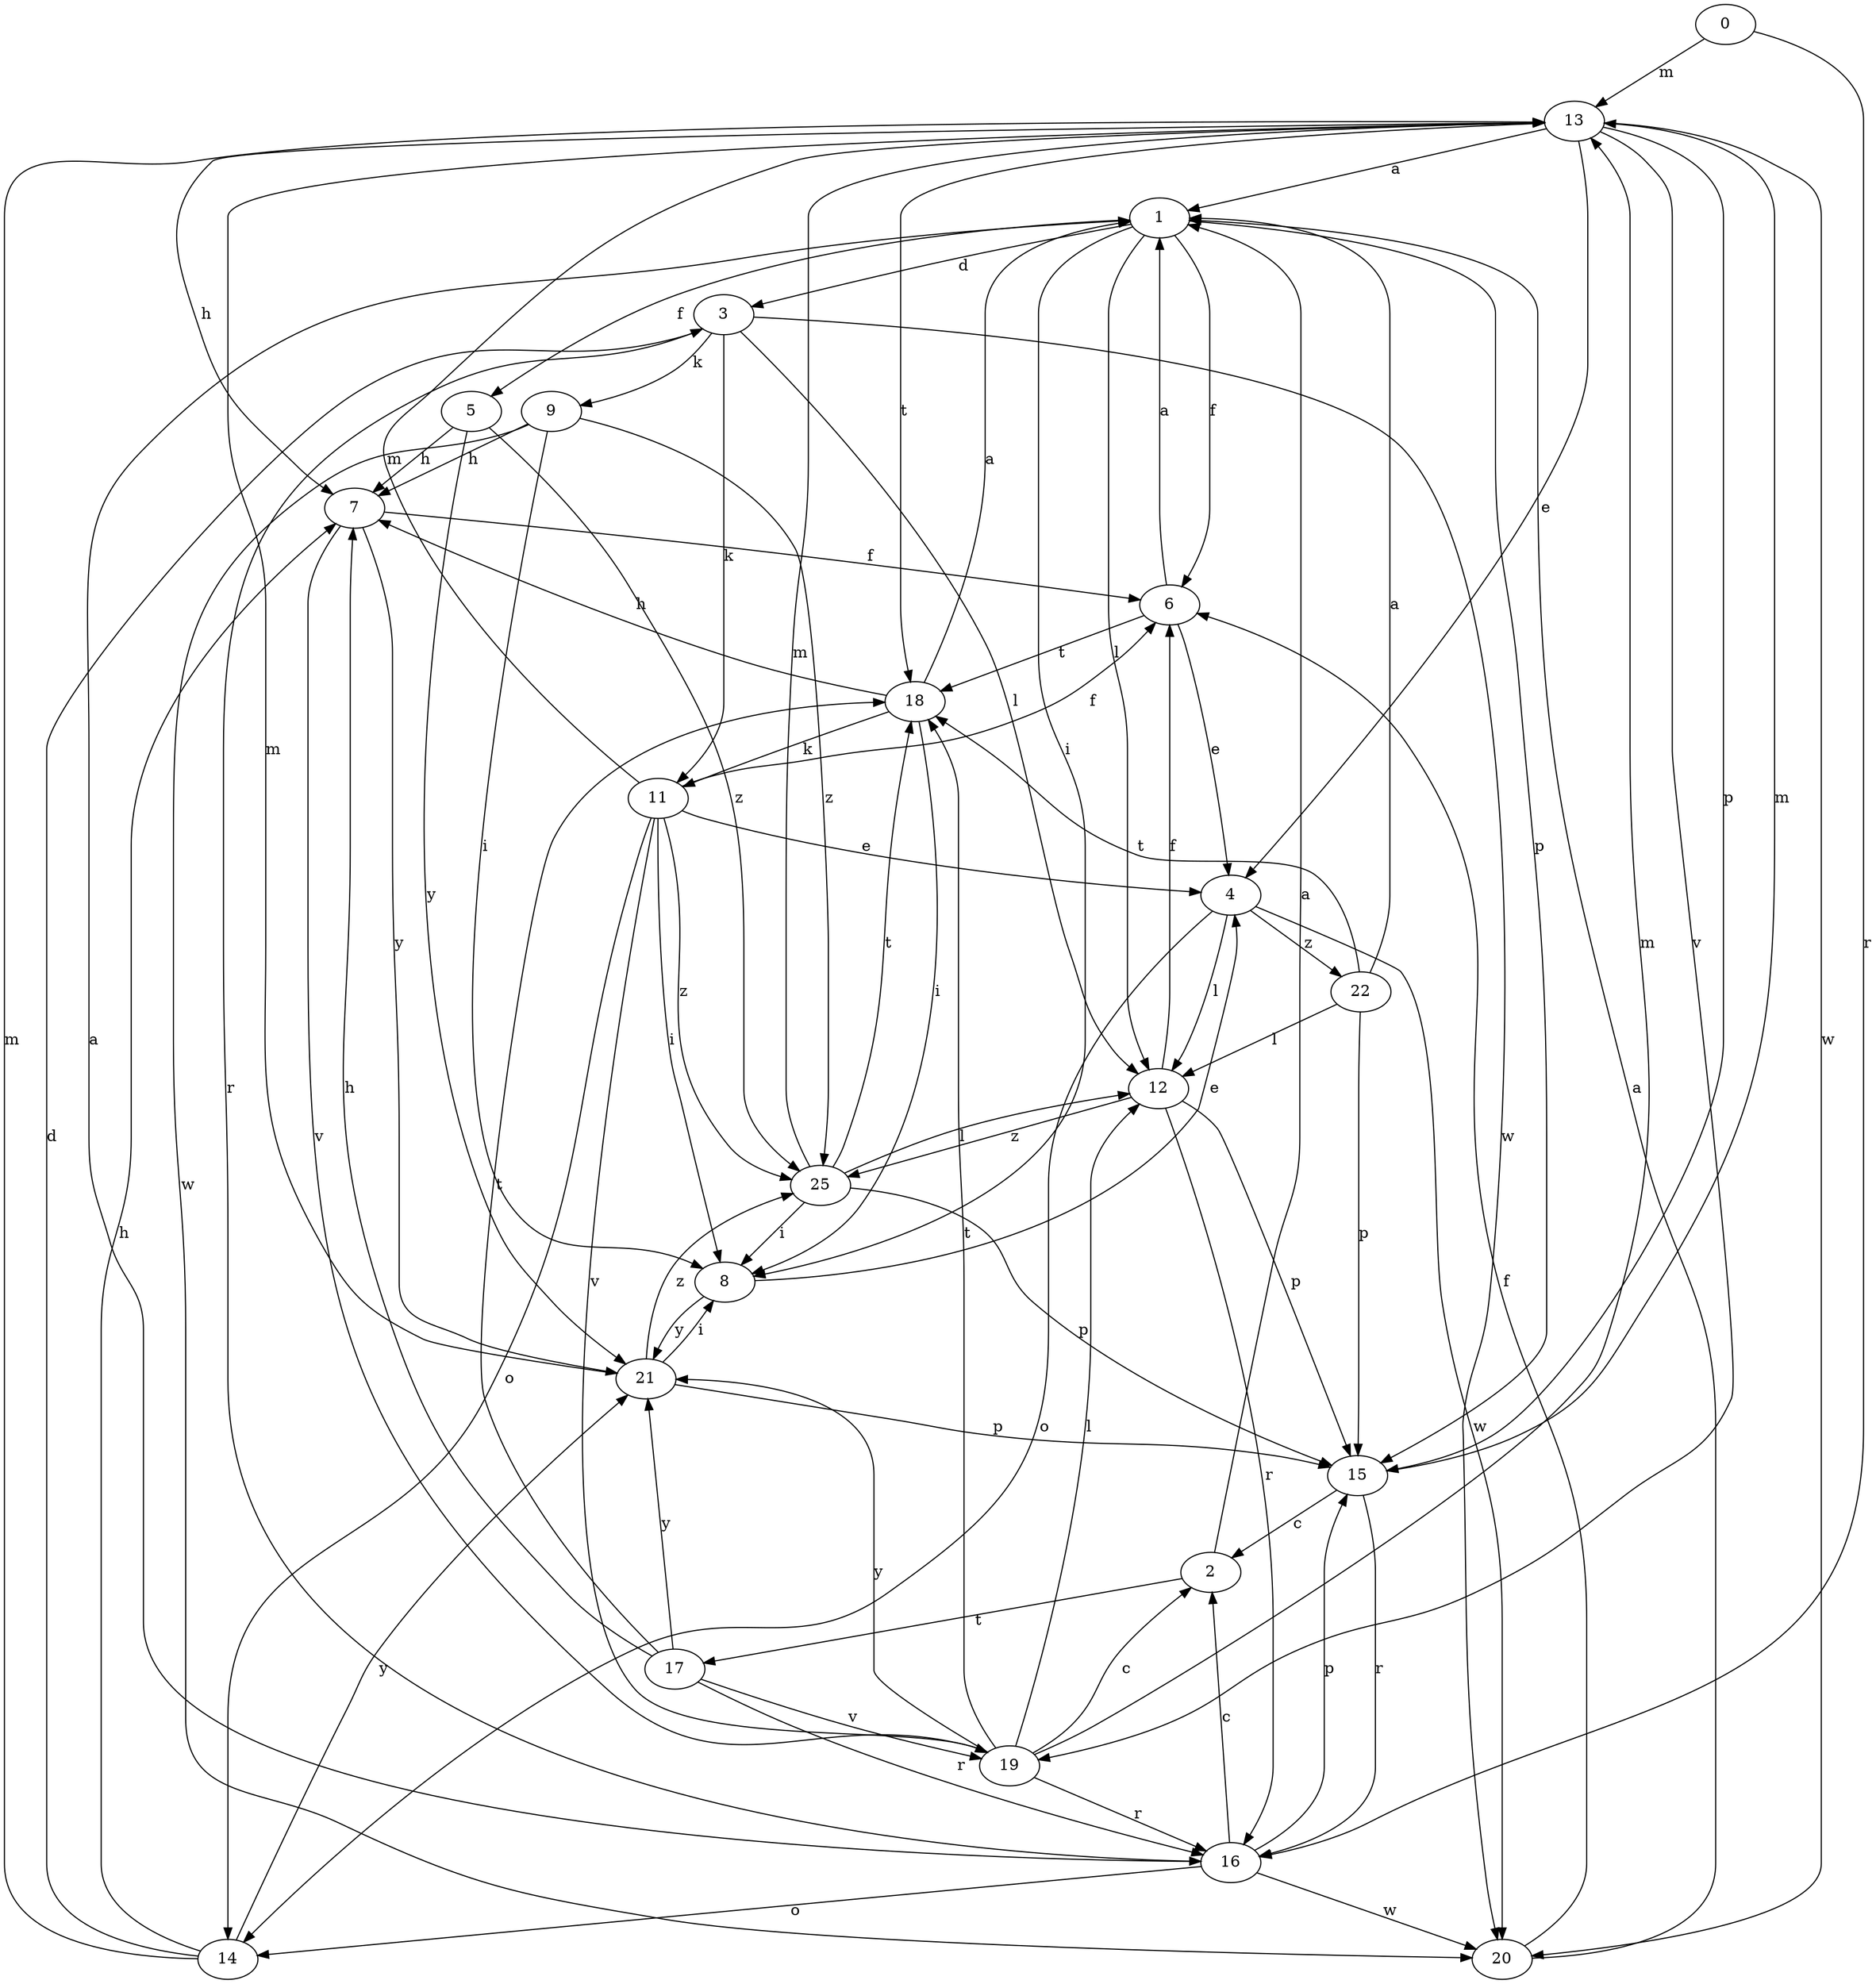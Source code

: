 strict digraph  {
0;
1;
2;
3;
4;
5;
6;
7;
8;
9;
11;
12;
13;
14;
15;
16;
17;
18;
19;
20;
21;
22;
25;
0 -> 13  [label=m];
0 -> 16  [label=r];
1 -> 3  [label=d];
1 -> 5  [label=f];
1 -> 6  [label=f];
1 -> 8  [label=i];
1 -> 12  [label=l];
1 -> 15  [label=p];
2 -> 1  [label=a];
2 -> 17  [label=t];
3 -> 9  [label=k];
3 -> 11  [label=k];
3 -> 12  [label=l];
3 -> 16  [label=r];
3 -> 20  [label=w];
4 -> 12  [label=l];
4 -> 14  [label=o];
4 -> 20  [label=w];
4 -> 22  [label=z];
5 -> 7  [label=h];
5 -> 21  [label=y];
5 -> 25  [label=z];
6 -> 1  [label=a];
6 -> 4  [label=e];
6 -> 18  [label=t];
7 -> 6  [label=f];
7 -> 19  [label=v];
7 -> 21  [label=y];
8 -> 4  [label=e];
8 -> 21  [label=y];
9 -> 7  [label=h];
9 -> 8  [label=i];
9 -> 20  [label=w];
9 -> 25  [label=z];
11 -> 4  [label=e];
11 -> 6  [label=f];
11 -> 8  [label=i];
11 -> 13  [label=m];
11 -> 14  [label=o];
11 -> 19  [label=v];
11 -> 25  [label=z];
12 -> 6  [label=f];
12 -> 15  [label=p];
12 -> 16  [label=r];
12 -> 25  [label=z];
13 -> 1  [label=a];
13 -> 4  [label=e];
13 -> 7  [label=h];
13 -> 15  [label=p];
13 -> 18  [label=t];
13 -> 19  [label=v];
13 -> 20  [label=w];
14 -> 3  [label=d];
14 -> 7  [label=h];
14 -> 13  [label=m];
14 -> 21  [label=y];
15 -> 2  [label=c];
15 -> 13  [label=m];
15 -> 16  [label=r];
16 -> 1  [label=a];
16 -> 2  [label=c];
16 -> 14  [label=o];
16 -> 15  [label=p];
16 -> 20  [label=w];
17 -> 7  [label=h];
17 -> 16  [label=r];
17 -> 18  [label=t];
17 -> 19  [label=v];
17 -> 21  [label=y];
18 -> 1  [label=a];
18 -> 7  [label=h];
18 -> 8  [label=i];
18 -> 11  [label=k];
19 -> 2  [label=c];
19 -> 12  [label=l];
19 -> 13  [label=m];
19 -> 16  [label=r];
19 -> 18  [label=t];
19 -> 21  [label=y];
20 -> 1  [label=a];
20 -> 6  [label=f];
21 -> 8  [label=i];
21 -> 13  [label=m];
21 -> 15  [label=p];
21 -> 25  [label=z];
22 -> 1  [label=a];
22 -> 12  [label=l];
22 -> 15  [label=p];
22 -> 18  [label=t];
25 -> 8  [label=i];
25 -> 12  [label=l];
25 -> 13  [label=m];
25 -> 15  [label=p];
25 -> 18  [label=t];
}
